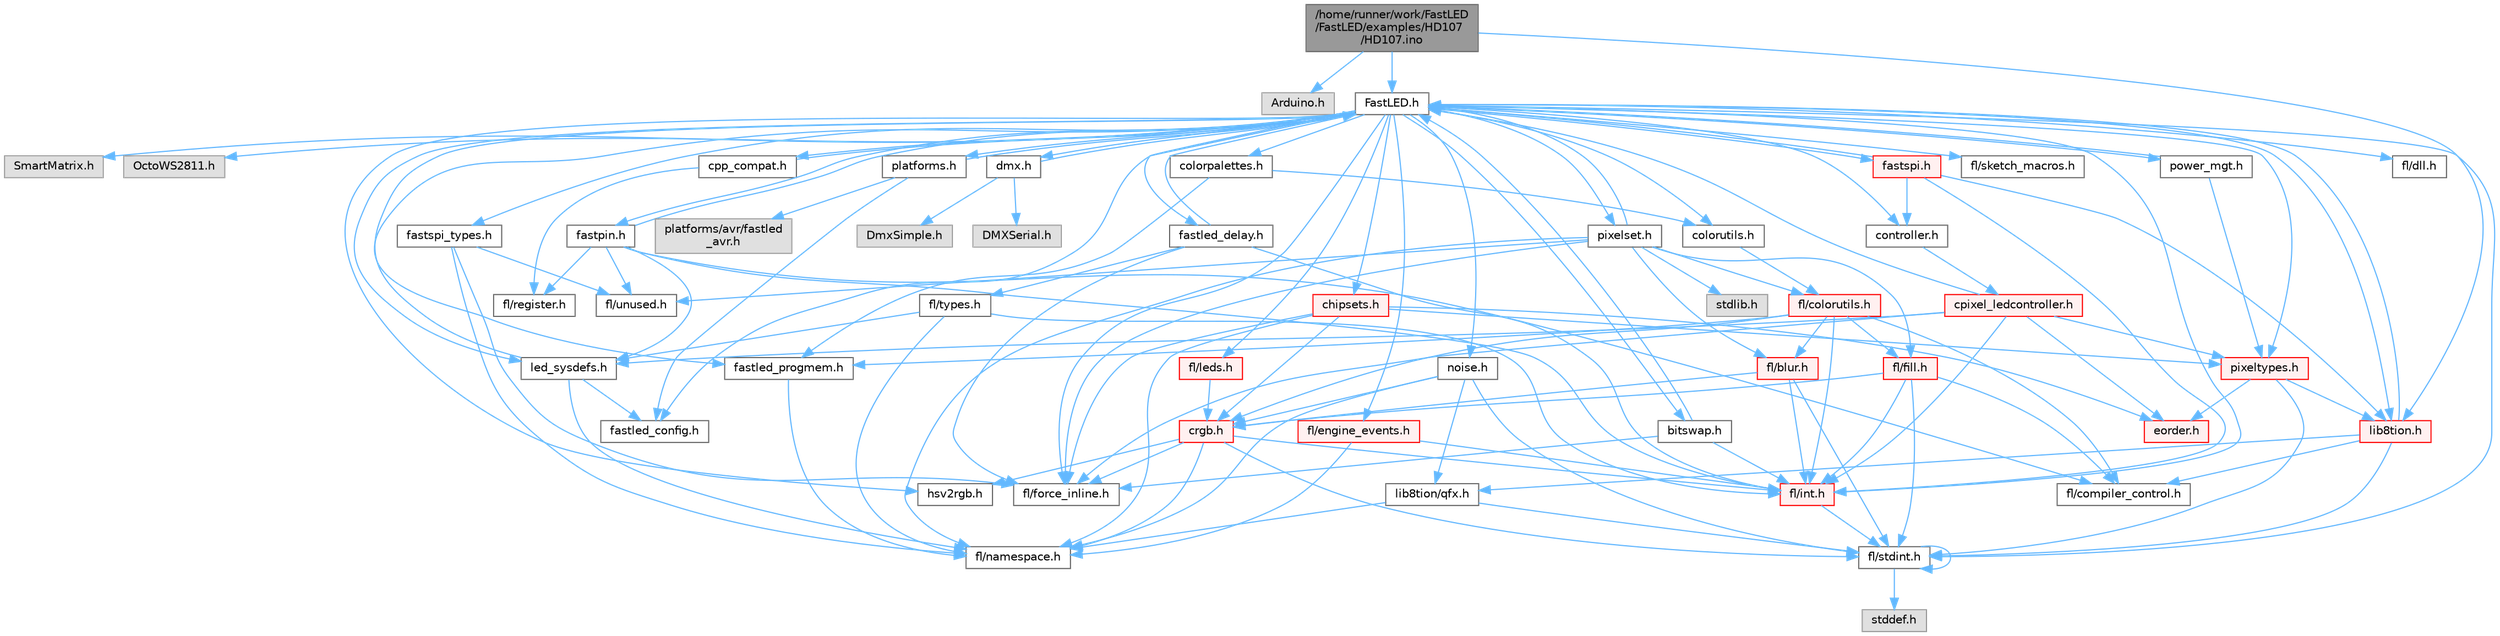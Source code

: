 digraph "/home/runner/work/FastLED/FastLED/examples/HD107/HD107.ino"
{
 // INTERACTIVE_SVG=YES
 // LATEX_PDF_SIZE
  bgcolor="transparent";
  edge [fontname=Helvetica,fontsize=10,labelfontname=Helvetica,labelfontsize=10];
  node [fontname=Helvetica,fontsize=10,shape=box,height=0.2,width=0.4];
  Node1 [id="Node000001",label="/home/runner/work/FastLED\l/FastLED/examples/HD107\l/HD107.ino",height=0.2,width=0.4,color="gray40", fillcolor="grey60", style="filled", fontcolor="black",tooltip="Example showing how to use the HD107 and HD which has built in gamma correction."];
  Node1 -> Node2 [id="edge1_Node000001_Node000002",color="steelblue1",style="solid",tooltip=" "];
  Node2 [id="Node000002",label="Arduino.h",height=0.2,width=0.4,color="grey60", fillcolor="#E0E0E0", style="filled",tooltip=" "];
  Node1 -> Node3 [id="edge2_Node000001_Node000003",color="steelblue1",style="solid",tooltip=" "];
  Node3 [id="Node000003",label="FastLED.h",height=0.2,width=0.4,color="grey40", fillcolor="white", style="filled",URL="$db/d97/_fast_l_e_d_8h.html",tooltip="central include file for FastLED, defines the CFastLED class/object"];
  Node3 -> Node4 [id="edge3_Node000003_Node000004",color="steelblue1",style="solid",tooltip=" "];
  Node4 [id="Node000004",label="fl/stdint.h",height=0.2,width=0.4,color="grey40", fillcolor="white", style="filled",URL="$df/dd8/stdint_8h.html",tooltip=" "];
  Node4 -> Node5 [id="edge4_Node000004_Node000005",color="steelblue1",style="solid",tooltip=" "];
  Node5 [id="Node000005",label="stddef.h",height=0.2,width=0.4,color="grey60", fillcolor="#E0E0E0", style="filled",tooltip=" "];
  Node4 -> Node4 [id="edge5_Node000004_Node000004",color="steelblue1",style="solid",tooltip=" "];
  Node3 -> Node6 [id="edge6_Node000003_Node000006",color="steelblue1",style="solid",tooltip=" "];
  Node6 [id="Node000006",label="fl/dll.h",height=0.2,width=0.4,color="grey40", fillcolor="white", style="filled",URL="$d3/d4b/dll_8h.html",tooltip="FastLED dynamic library interface - lightweight header for external callers."];
  Node3 -> Node7 [id="edge7_Node000003_Node000007",color="steelblue1",style="solid",tooltip=" "];
  Node7 [id="Node000007",label="SmartMatrix.h",height=0.2,width=0.4,color="grey60", fillcolor="#E0E0E0", style="filled",tooltip=" "];
  Node3 -> Node8 [id="edge8_Node000003_Node000008",color="steelblue1",style="solid",tooltip=" "];
  Node8 [id="Node000008",label="OctoWS2811.h",height=0.2,width=0.4,color="grey60", fillcolor="#E0E0E0", style="filled",tooltip=" "];
  Node3 -> Node9 [id="edge9_Node000003_Node000009",color="steelblue1",style="solid",tooltip=" "];
  Node9 [id="Node000009",label="fl/force_inline.h",height=0.2,width=0.4,color="grey40", fillcolor="white", style="filled",URL="$d4/d64/force__inline_8h.html",tooltip=" "];
  Node3 -> Node10 [id="edge10_Node000003_Node000010",color="steelblue1",style="solid",tooltip=" "];
  Node10 [id="Node000010",label="cpp_compat.h",height=0.2,width=0.4,color="grey40", fillcolor="white", style="filled",URL="$d9/d13/cpp__compat_8h.html",tooltip="Compatibility functions based on C++ version."];
  Node10 -> Node3 [id="edge11_Node000010_Node000003",color="steelblue1",style="solid",tooltip=" "];
  Node10 -> Node11 [id="edge12_Node000010_Node000011",color="steelblue1",style="solid",tooltip=" "];
  Node11 [id="Node000011",label="fl/register.h",height=0.2,width=0.4,color="grey40", fillcolor="white", style="filled",URL="$df/d80/register_8h.html",tooltip=" "];
  Node3 -> Node12 [id="edge13_Node000003_Node000012",color="steelblue1",style="solid",tooltip=" "];
  Node12 [id="Node000012",label="fastled_config.h",height=0.2,width=0.4,color="grey40", fillcolor="white", style="filled",URL="$d5/d11/fastled__config_8h.html",tooltip="Contains definitions that can be used to configure FastLED at compile time."];
  Node3 -> Node13 [id="edge14_Node000003_Node000013",color="steelblue1",style="solid",tooltip=" "];
  Node13 [id="Node000013",label="led_sysdefs.h",height=0.2,width=0.4,color="grey40", fillcolor="white", style="filled",URL="$d9/d3e/led__sysdefs_8h.html",tooltip="Determines which platform system definitions to include."];
  Node13 -> Node3 [id="edge15_Node000013_Node000003",color="steelblue1",style="solid",tooltip=" "];
  Node13 -> Node12 [id="edge16_Node000013_Node000012",color="steelblue1",style="solid",tooltip=" "];
  Node13 -> Node14 [id="edge17_Node000013_Node000014",color="steelblue1",style="solid",tooltip=" "];
  Node14 [id="Node000014",label="fl/namespace.h",height=0.2,width=0.4,color="grey40", fillcolor="white", style="filled",URL="$df/d2a/namespace_8h.html",tooltip="Implements the FastLED namespace macros."];
  Node3 -> Node15 [id="edge18_Node000003_Node000015",color="steelblue1",style="solid",tooltip=" "];
  Node15 [id="Node000015",label="fastled_delay.h",height=0.2,width=0.4,color="grey40", fillcolor="white", style="filled",URL="$d0/da8/fastled__delay_8h.html",tooltip="Utility functions and classes for managing delay cycles."];
  Node15 -> Node3 [id="edge19_Node000015_Node000003",color="steelblue1",style="solid",tooltip=" "];
  Node15 -> Node16 [id="edge20_Node000015_Node000016",color="steelblue1",style="solid",tooltip=" "];
  Node16 [id="Node000016",label="fl/types.h",height=0.2,width=0.4,color="grey40", fillcolor="white", style="filled",URL="$d7/da1/fl_2types_8h.html",tooltip=" "];
  Node16 -> Node14 [id="edge21_Node000016_Node000014",color="steelblue1",style="solid",tooltip=" "];
  Node16 -> Node17 [id="edge22_Node000016_Node000017",color="steelblue1",style="solid",tooltip=" "];
  Node17 [id="Node000017",label="fl/int.h",height=0.2,width=0.4,color="red", fillcolor="#FFF0F0", style="filled",URL="$d3/d7e/int_8h.html",tooltip=" "];
  Node17 -> Node4 [id="edge23_Node000017_Node000004",color="steelblue1",style="solid",tooltip=" "];
  Node16 -> Node13 [id="edge24_Node000016_Node000013",color="steelblue1",style="solid",tooltip=" "];
  Node15 -> Node9 [id="edge25_Node000015_Node000009",color="steelblue1",style="solid",tooltip=" "];
  Node15 -> Node17 [id="edge26_Node000015_Node000017",color="steelblue1",style="solid",tooltip=" "];
  Node3 -> Node19 [id="edge27_Node000003_Node000019",color="steelblue1",style="solid",tooltip=" "];
  Node19 [id="Node000019",label="bitswap.h",height=0.2,width=0.4,color="grey40", fillcolor="white", style="filled",URL="$de/ded/bitswap_8h.html",tooltip="Functions for doing a rotation of bits/bytes used by parallel output."];
  Node19 -> Node3 [id="edge28_Node000019_Node000003",color="steelblue1",style="solid",tooltip=" "];
  Node19 -> Node9 [id="edge29_Node000019_Node000009",color="steelblue1",style="solid",tooltip=" "];
  Node19 -> Node17 [id="edge30_Node000019_Node000017",color="steelblue1",style="solid",tooltip=" "];
  Node3 -> Node20 [id="edge31_Node000003_Node000020",color="steelblue1",style="solid",tooltip=" "];
  Node20 [id="Node000020",label="controller.h",height=0.2,width=0.4,color="grey40", fillcolor="white", style="filled",URL="$d2/dd9/controller_8h.html",tooltip="deprecated: base definitions used by led controllers for writing out led data"];
  Node20 -> Node21 [id="edge32_Node000020_Node000021",color="steelblue1",style="solid",tooltip=" "];
  Node21 [id="Node000021",label="cpixel_ledcontroller.h",height=0.2,width=0.4,color="red", fillcolor="#FFF0F0", style="filled",URL="$d9/d57/cpixel__ledcontroller_8h.html",tooltip="defines the templated version of the CLEDController class"];
  Node21 -> Node3 [id="edge33_Node000021_Node000003",color="steelblue1",style="solid",tooltip=" "];
  Node21 -> Node13 [id="edge34_Node000021_Node000013",color="steelblue1",style="solid",tooltip=" "];
  Node21 -> Node22 [id="edge35_Node000021_Node000022",color="steelblue1",style="solid",tooltip=" "];
  Node22 [id="Node000022",label="pixeltypes.h",height=0.2,width=0.4,color="red", fillcolor="#FFF0F0", style="filled",URL="$d2/dba/pixeltypes_8h.html",tooltip="Includes defintions for RGB and HSV pixels."];
  Node22 -> Node4 [id="edge36_Node000022_Node000004",color="steelblue1",style="solid",tooltip=" "];
  Node22 -> Node23 [id="edge37_Node000022_Node000023",color="steelblue1",style="solid",tooltip=" "];
  Node23 [id="Node000023",label="lib8tion.h",height=0.2,width=0.4,color="red", fillcolor="#FFF0F0", style="filled",URL="$df/da5/lib8tion_8h.html",tooltip="Fast, efficient 8-bit math functions specifically designed for high-performance LED programming."];
  Node23 -> Node3 [id="edge38_Node000023_Node000003",color="steelblue1",style="solid",tooltip=" "];
  Node23 -> Node26 [id="edge39_Node000023_Node000026",color="steelblue1",style="solid",tooltip=" "];
  Node26 [id="Node000026",label="fl/compiler_control.h",height=0.2,width=0.4,color="grey40", fillcolor="white", style="filled",URL="$d4/d54/compiler__control_8h.html",tooltip=" "];
  Node23 -> Node4 [id="edge40_Node000023_Node000004",color="steelblue1",style="solid",tooltip=" "];
  Node23 -> Node28 [id="edge41_Node000023_Node000028",color="steelblue1",style="solid",tooltip=" "];
  Node28 [id="Node000028",label="lib8tion/qfx.h",height=0.2,width=0.4,color="grey40", fillcolor="white", style="filled",URL="$d2/d19/qfx_8h.html",tooltip=" "];
  Node28 -> Node4 [id="edge42_Node000028_Node000004",color="steelblue1",style="solid",tooltip=" "];
  Node28 -> Node14 [id="edge43_Node000028_Node000014",color="steelblue1",style="solid",tooltip=" "];
  Node22 -> Node83 [id="edge44_Node000022_Node000083",color="steelblue1",style="solid",tooltip=" "];
  Node83 [id="Node000083",label="eorder.h",height=0.2,width=0.4,color="red", fillcolor="#FFF0F0", style="filled",URL="$db/d07/eorder_8h.html",tooltip="Defines color channel ordering enumerations."];
  Node21 -> Node83 [id="edge45_Node000021_Node000083",color="steelblue1",style="solid",tooltip=" "];
  Node21 -> Node9 [id="edge46_Node000021_Node000009",color="steelblue1",style="solid",tooltip=" "];
  Node21 -> Node17 [id="edge47_Node000021_Node000017",color="steelblue1",style="solid",tooltip=" "];
  Node3 -> Node118 [id="edge48_Node000003_Node000118",color="steelblue1",style="solid",tooltip=" "];
  Node118 [id="Node000118",label="fastpin.h",height=0.2,width=0.4,color="grey40", fillcolor="white", style="filled",URL="$db/d65/fastpin_8h.html",tooltip="Class base definitions for defining fast pin access."];
  Node118 -> Node3 [id="edge49_Node000118_Node000003",color="steelblue1",style="solid",tooltip=" "];
  Node118 -> Node26 [id="edge50_Node000118_Node000026",color="steelblue1",style="solid",tooltip=" "];
  Node118 -> Node13 [id="edge51_Node000118_Node000013",color="steelblue1",style="solid",tooltip=" "];
  Node118 -> Node55 [id="edge52_Node000118_Node000055",color="steelblue1",style="solid",tooltip=" "];
  Node55 [id="Node000055",label="fl/unused.h",height=0.2,width=0.4,color="grey40", fillcolor="white", style="filled",URL="$d8/d4b/unused_8h.html",tooltip=" "];
  Node118 -> Node17 [id="edge53_Node000118_Node000017",color="steelblue1",style="solid",tooltip=" "];
  Node118 -> Node11 [id="edge54_Node000118_Node000011",color="steelblue1",style="solid",tooltip=" "];
  Node3 -> Node119 [id="edge55_Node000003_Node000119",color="steelblue1",style="solid",tooltip=" "];
  Node119 [id="Node000119",label="fastspi_types.h",height=0.2,width=0.4,color="grey40", fillcolor="white", style="filled",URL="$d2/ddb/fastspi__types_8h.html",tooltip="Data types and constants used by SPI interfaces."];
  Node119 -> Node9 [id="edge56_Node000119_Node000009",color="steelblue1",style="solid",tooltip=" "];
  Node119 -> Node14 [id="edge57_Node000119_Node000014",color="steelblue1",style="solid",tooltip=" "];
  Node119 -> Node55 [id="edge58_Node000119_Node000055",color="steelblue1",style="solid",tooltip=" "];
  Node3 -> Node120 [id="edge59_Node000003_Node000120",color="steelblue1",style="solid",tooltip=" "];
  Node120 [id="Node000120",label="dmx.h",height=0.2,width=0.4,color="grey40", fillcolor="white", style="filled",URL="$d3/de1/dmx_8h.html",tooltip="Defines the DMX512-based LED controllers."];
  Node120 -> Node3 [id="edge60_Node000120_Node000003",color="steelblue1",style="solid",tooltip=" "];
  Node120 -> Node121 [id="edge61_Node000120_Node000121",color="steelblue1",style="solid",tooltip=" "];
  Node121 [id="Node000121",label="DmxSimple.h",height=0.2,width=0.4,color="grey60", fillcolor="#E0E0E0", style="filled",tooltip=" "];
  Node120 -> Node122 [id="edge62_Node000120_Node000122",color="steelblue1",style="solid",tooltip=" "];
  Node122 [id="Node000122",label="DMXSerial.h",height=0.2,width=0.4,color="grey60", fillcolor="#E0E0E0", style="filled",tooltip=" "];
  Node3 -> Node123 [id="edge63_Node000003_Node000123",color="steelblue1",style="solid",tooltip=" "];
  Node123 [id="Node000123",label="platforms.h",height=0.2,width=0.4,color="grey40", fillcolor="white", style="filled",URL="$da/dc9/platforms_8h.html",tooltip="Determines which platforms headers to include."];
  Node123 -> Node3 [id="edge64_Node000123_Node000003",color="steelblue1",style="solid",tooltip=" "];
  Node123 -> Node12 [id="edge65_Node000123_Node000012",color="steelblue1",style="solid",tooltip=" "];
  Node123 -> Node124 [id="edge66_Node000123_Node000124",color="steelblue1",style="solid",tooltip=" "];
  Node124 [id="Node000124",label="platforms/avr/fastled\l_avr.h",height=0.2,width=0.4,color="grey60", fillcolor="#E0E0E0", style="filled",tooltip=" "];
  Node3 -> Node32 [id="edge67_Node000003_Node000032",color="steelblue1",style="solid",tooltip=" "];
  Node32 [id="Node000032",label="fastled_progmem.h",height=0.2,width=0.4,color="grey40", fillcolor="white", style="filled",URL="$df/dab/fastled__progmem_8h.html",tooltip="Wrapper definitions to allow seamless use of PROGMEM in environments that have it."];
  Node32 -> Node14 [id="edge68_Node000032_Node000014",color="steelblue1",style="solid",tooltip=" "];
  Node3 -> Node23 [id="edge69_Node000003_Node000023",color="steelblue1",style="solid",tooltip=" "];
  Node3 -> Node22 [id="edge70_Node000003_Node000022",color="steelblue1",style="solid",tooltip=" "];
  Node3 -> Node79 [id="edge71_Node000003_Node000079",color="steelblue1",style="solid",tooltip=" "];
  Node79 [id="Node000079",label="hsv2rgb.h",height=0.2,width=0.4,color="grey40", fillcolor="white", style="filled",URL="$de/d9a/hsv2rgb_8h.html",tooltip="Functions to convert from the HSV colorspace to the RGB colorspace."];
  Node3 -> Node125 [id="edge72_Node000003_Node000125",color="steelblue1",style="solid",tooltip=" "];
  Node125 [id="Node000125",label="colorutils.h",height=0.2,width=0.4,color="grey40", fillcolor="white", style="filled",URL="$d1/dfb/colorutils_8h.html",tooltip=" "];
  Node125 -> Node126 [id="edge73_Node000125_Node000126",color="steelblue1",style="solid",tooltip=" "];
  Node126 [id="Node000126",label="fl/colorutils.h",height=0.2,width=0.4,color="red", fillcolor="#FFF0F0", style="filled",URL="$d7/df9/fl_2colorutils_8h.html",tooltip="Utility functions for color fill, palettes, blending, and more."];
  Node126 -> Node17 [id="edge74_Node000126_Node000017",color="steelblue1",style="solid",tooltip=" "];
  Node126 -> Node75 [id="edge75_Node000126_Node000075",color="steelblue1",style="solid",tooltip=" "];
  Node75 [id="Node000075",label="crgb.h",height=0.2,width=0.4,color="red", fillcolor="#FFF0F0", style="filled",URL="$db/dd1/crgb_8h.html",tooltip="Defines the red, green, and blue (RGB) pixel struct."];
  Node75 -> Node4 [id="edge76_Node000075_Node000004",color="steelblue1",style="solid",tooltip=" "];
  Node75 -> Node17 [id="edge77_Node000075_Node000017",color="steelblue1",style="solid",tooltip=" "];
  Node75 -> Node14 [id="edge78_Node000075_Node000014",color="steelblue1",style="solid",tooltip=" "];
  Node75 -> Node9 [id="edge79_Node000075_Node000009",color="steelblue1",style="solid",tooltip=" "];
  Node75 -> Node79 [id="edge80_Node000075_Node000079",color="steelblue1",style="solid",tooltip=" "];
  Node126 -> Node32 [id="edge81_Node000126_Node000032",color="steelblue1",style="solid",tooltip=" "];
  Node126 -> Node127 [id="edge82_Node000126_Node000127",color="steelblue1",style="solid",tooltip=" "];
  Node127 [id="Node000127",label="fl/blur.h",height=0.2,width=0.4,color="red", fillcolor="#FFF0F0", style="filled",URL="$d4/df5/blur_8h.html",tooltip=" "];
  Node127 -> Node4 [id="edge83_Node000127_Node000004",color="steelblue1",style="solid",tooltip=" "];
  Node127 -> Node17 [id="edge84_Node000127_Node000017",color="steelblue1",style="solid",tooltip=" "];
  Node127 -> Node75 [id="edge85_Node000127_Node000075",color="steelblue1",style="solid",tooltip=" "];
  Node126 -> Node129 [id="edge86_Node000126_Node000129",color="steelblue1",style="solid",tooltip=" "];
  Node129 [id="Node000129",label="fl/fill.h",height=0.2,width=0.4,color="red", fillcolor="#FFF0F0", style="filled",URL="$d2/d78/fill_8h.html",tooltip=" "];
  Node129 -> Node75 [id="edge87_Node000129_Node000075",color="steelblue1",style="solid",tooltip=" "];
  Node129 -> Node17 [id="edge88_Node000129_Node000017",color="steelblue1",style="solid",tooltip=" "];
  Node129 -> Node4 [id="edge89_Node000129_Node000004",color="steelblue1",style="solid",tooltip=" "];
  Node129 -> Node26 [id="edge90_Node000129_Node000026",color="steelblue1",style="solid",tooltip=" "];
  Node126 -> Node26 [id="edge91_Node000126_Node000026",color="steelblue1",style="solid",tooltip=" "];
  Node3 -> Node130 [id="edge92_Node000003_Node000130",color="steelblue1",style="solid",tooltip=" "];
  Node130 [id="Node000130",label="pixelset.h",height=0.2,width=0.4,color="grey40", fillcolor="white", style="filled",URL="$d4/d46/pixelset_8h.html",tooltip="Declares classes for managing logical groups of LEDs."];
  Node130 -> Node9 [id="edge93_Node000130_Node000009",color="steelblue1",style="solid",tooltip=" "];
  Node130 -> Node14 [id="edge94_Node000130_Node000014",color="steelblue1",style="solid",tooltip=" "];
  Node130 -> Node55 [id="edge95_Node000130_Node000055",color="steelblue1",style="solid",tooltip=" "];
  Node130 -> Node126 [id="edge96_Node000130_Node000126",color="steelblue1",style="solid",tooltip=" "];
  Node130 -> Node129 [id="edge97_Node000130_Node000129",color="steelblue1",style="solid",tooltip=" "];
  Node130 -> Node127 [id="edge98_Node000130_Node000127",color="steelblue1",style="solid",tooltip=" "];
  Node130 -> Node3 [id="edge99_Node000130_Node000003",color="steelblue1",style="solid",tooltip=" "];
  Node130 -> Node52 [id="edge100_Node000130_Node000052",color="steelblue1",style="solid",tooltip=" "];
  Node52 [id="Node000052",label="stdlib.h",height=0.2,width=0.4,color="grey60", fillcolor="#E0E0E0", style="filled",tooltip=" "];
  Node3 -> Node131 [id="edge101_Node000003_Node000131",color="steelblue1",style="solid",tooltip=" "];
  Node131 [id="Node000131",label="colorpalettes.h",height=0.2,width=0.4,color="grey40", fillcolor="white", style="filled",URL="$dc/dcc/colorpalettes_8h.html",tooltip="Declarations for the predefined color palettes supplied by FastLED."];
  Node131 -> Node125 [id="edge102_Node000131_Node000125",color="steelblue1",style="solid",tooltip=" "];
  Node131 -> Node32 [id="edge103_Node000131_Node000032",color="steelblue1",style="solid",tooltip=" "];
  Node3 -> Node132 [id="edge104_Node000003_Node000132",color="steelblue1",style="solid",tooltip=" "];
  Node132 [id="Node000132",label="noise.h",height=0.2,width=0.4,color="grey40", fillcolor="white", style="filled",URL="$d1/d31/noise_8h.html",tooltip="Functions to generate and fill arrays with noise."];
  Node132 -> Node4 [id="edge105_Node000132_Node000004",color="steelblue1",style="solid",tooltip=" "];
  Node132 -> Node75 [id="edge106_Node000132_Node000075",color="steelblue1",style="solid",tooltip=" "];
  Node132 -> Node14 [id="edge107_Node000132_Node000014",color="steelblue1",style="solid",tooltip=" "];
  Node132 -> Node28 [id="edge108_Node000132_Node000028",color="steelblue1",style="solid",tooltip=" "];
  Node3 -> Node133 [id="edge109_Node000003_Node000133",color="steelblue1",style="solid",tooltip=" "];
  Node133 [id="Node000133",label="power_mgt.h",height=0.2,width=0.4,color="grey40", fillcolor="white", style="filled",URL="$dc/d5b/power__mgt_8h.html",tooltip="Functions to limit the power used by FastLED."];
  Node133 -> Node3 [id="edge110_Node000133_Node000003",color="steelblue1",style="solid",tooltip=" "];
  Node133 -> Node22 [id="edge111_Node000133_Node000022",color="steelblue1",style="solid",tooltip=" "];
  Node3 -> Node134 [id="edge112_Node000003_Node000134",color="steelblue1",style="solid",tooltip=" "];
  Node134 [id="Node000134",label="fastspi.h",height=0.2,width=0.4,color="red", fillcolor="#FFF0F0", style="filled",URL="$d6/ddc/fastspi_8h.html",tooltip="Serial peripheral interface (SPI) definitions per platform."];
  Node134 -> Node3 [id="edge113_Node000134_Node000003",color="steelblue1",style="solid",tooltip=" "];
  Node134 -> Node20 [id="edge114_Node000134_Node000020",color="steelblue1",style="solid",tooltip=" "];
  Node134 -> Node23 [id="edge115_Node000134_Node000023",color="steelblue1",style="solid",tooltip=" "];
  Node134 -> Node17 [id="edge116_Node000134_Node000017",color="steelblue1",style="solid",tooltip=" "];
  Node3 -> Node136 [id="edge117_Node000003_Node000136",color="steelblue1",style="solid",tooltip=" "];
  Node136 [id="Node000136",label="chipsets.h",height=0.2,width=0.4,color="red", fillcolor="#FFF0F0", style="filled",URL="$db/d66/chipsets_8h.html",tooltip="Contains the bulk of the definitions for the various LED chipsets supported."];
  Node136 -> Node22 [id="edge118_Node000136_Node000022",color="steelblue1",style="solid",tooltip=" "];
  Node136 -> Node9 [id="edge119_Node000136_Node000009",color="steelblue1",style="solid",tooltip=" "];
  Node136 -> Node75 [id="edge120_Node000136_Node000075",color="steelblue1",style="solid",tooltip=" "];
  Node136 -> Node83 [id="edge121_Node000136_Node000083",color="steelblue1",style="solid",tooltip=" "];
  Node136 -> Node14 [id="edge122_Node000136_Node000014",color="steelblue1",style="solid",tooltip=" "];
  Node3 -> Node94 [id="edge123_Node000003_Node000094",color="steelblue1",style="solid",tooltip=" "];
  Node94 [id="Node000094",label="fl/engine_events.h",height=0.2,width=0.4,color="red", fillcolor="#FFF0F0", style="filled",URL="$db/dc0/engine__events_8h.html",tooltip=" "];
  Node94 -> Node14 [id="edge124_Node000094_Node000014",color="steelblue1",style="solid",tooltip=" "];
  Node94 -> Node17 [id="edge125_Node000094_Node000017",color="steelblue1",style="solid",tooltip=" "];
  Node3 -> Node138 [id="edge126_Node000003_Node000138",color="steelblue1",style="solid",tooltip=" "];
  Node138 [id="Node000138",label="fl/leds.h",height=0.2,width=0.4,color="red", fillcolor="#FFF0F0", style="filled",URL="$da/d78/leds_8h.html",tooltip=" "];
  Node138 -> Node75 [id="edge127_Node000138_Node000075",color="steelblue1",style="solid",tooltip=" "];
  Node3 -> Node17 [id="edge128_Node000003_Node000017",color="steelblue1",style="solid",tooltip=" "];
  Node3 -> Node111 [id="edge129_Node000003_Node000111",color="steelblue1",style="solid",tooltip=" "];
  Node111 [id="Node000111",label="fl/sketch_macros.h",height=0.2,width=0.4,color="grey40", fillcolor="white", style="filled",URL="$d1/dbc/sketch__macros_8h.html",tooltip=" "];
  Node1 -> Node23 [id="edge130_Node000001_Node000023",color="steelblue1",style="solid",tooltip=" "];
}
